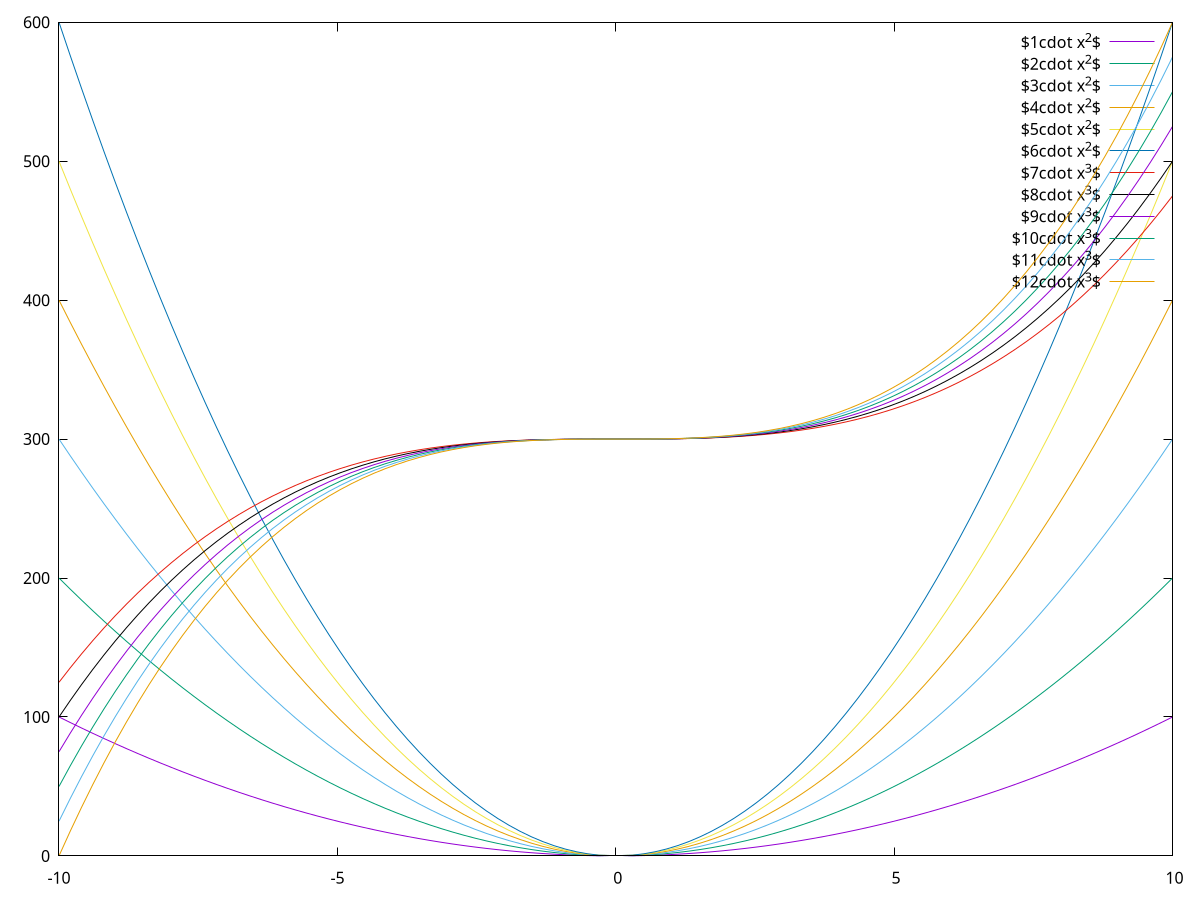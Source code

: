 plot \
x**2 title "$1\\cdot x^2$", \
2*x**2 title "$2\\cdot x^2$", \
3*x**2 title "$3\\cdot x^2$", \
4*x**2 title "$4\\cdot x^2$", \
5*x**2 title "$5\\cdot x^2$", \
6*x**2 title "$6\\cdot x^2$", \
7*x**3 axes x1y2 title "$7\\cdot x^3$", \
8*x**3 axes x1y2 title "$8\\cdot x^3$", \
9*x**3 axes x1y2 title "$9\\cdot x^3$", \
10*x**3 axes x1y2 title "$10\\cdot x^3$", \
11*x**3 axes x1y2 title "$11\\cdot x^3$", \
12*x**3 axes x1y2 title "$12\\cdot x^3$"
